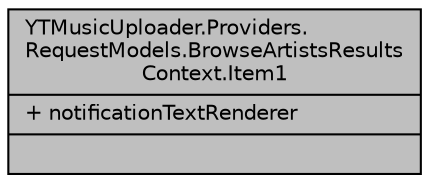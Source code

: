 digraph "YTMusicUploader.Providers.RequestModels.BrowseArtistsResultsContext.Item1"
{
 // LATEX_PDF_SIZE
  edge [fontname="Helvetica",fontsize="10",labelfontname="Helvetica",labelfontsize="10"];
  node [fontname="Helvetica",fontsize="10",shape=record];
  Node1 [label="{YTMusicUploader.Providers.\lRequestModels.BrowseArtistsResults\lContext.Item1\n|+ notificationTextRenderer\l|}",height=0.2,width=0.4,color="black", fillcolor="grey75", style="filled", fontcolor="black",tooltip=" "];
}
